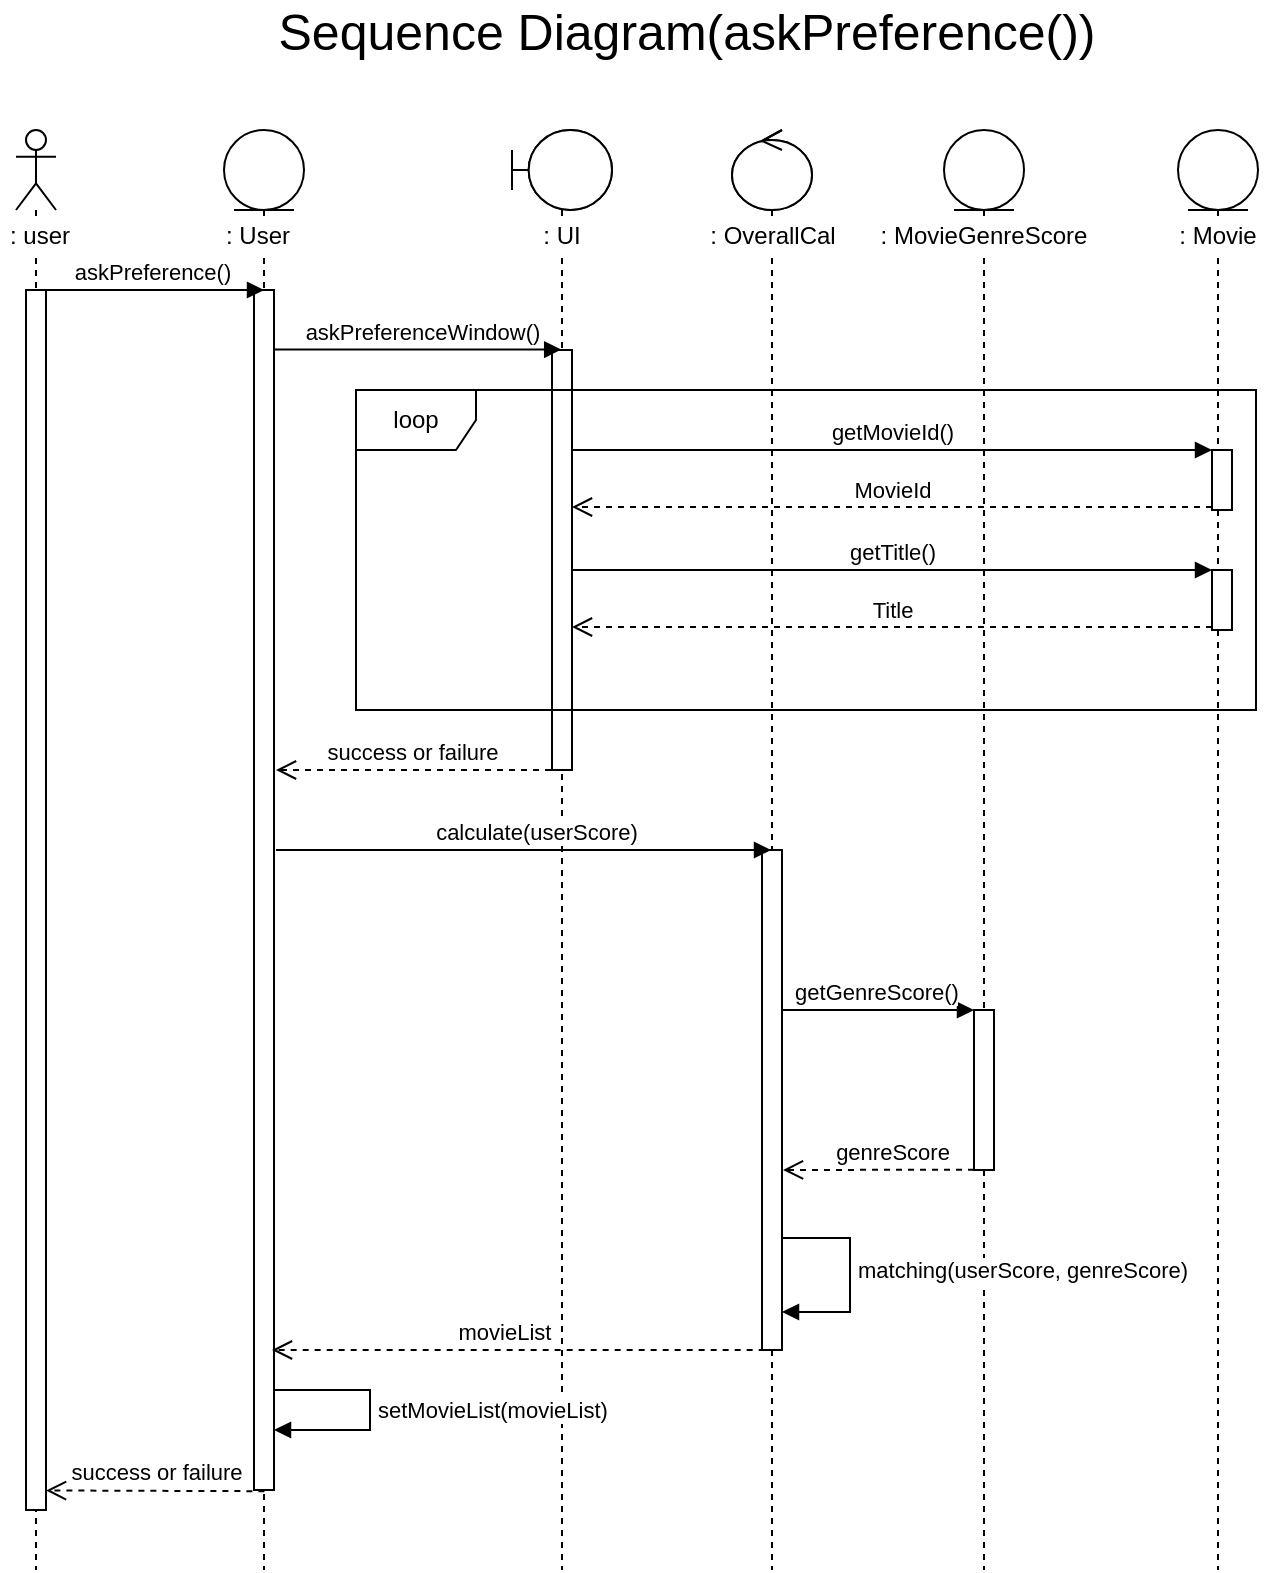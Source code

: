 <mxfile version="14.5.1" type="device" pages="2"><diagram id="Uha5RtpQj5pdw2t7mi1n" name="Page-1"><mxGraphModel dx="981" dy="567" grid="1" gridSize="10" guides="1" tooltips="1" connect="1" arrows="1" fold="1" page="1" pageScale="1" pageWidth="827" pageHeight="1169" math="0" shadow="0"><root><mxCell id="0"/><mxCell id="1" parent="0"/><mxCell id="TcRANK5WZS-m40qTyu6G-2" value="" style="shape=umlLifeline;participant=umlEntity;perimeter=lifelinePerimeter;whiteSpace=wrap;html=1;container=1;collapsible=0;recursiveResize=0;verticalAlign=top;spacingTop=36;outlineConnect=0;fillColor=#FFFFFF;" parent="1" vertex="1"><mxGeometry x="671" y="120" width="40" height="720" as="geometry"/></mxCell><mxCell id="TcRANK5WZS-m40qTyu6G-5" value="" style="shape=umlLifeline;participant=umlControl;perimeter=lifelinePerimeter;whiteSpace=wrap;html=1;container=1;collapsible=0;recursiveResize=0;verticalAlign=top;spacingTop=36;outlineConnect=0;fillColor=#FFFFFF;" parent="1" vertex="1"><mxGeometry x="448" y="120" width="40" height="300" as="geometry"/></mxCell><mxCell id="TcRANK5WZS-m40qTyu6G-7" value="" style="shape=umlLifeline;participant=umlBoundary;perimeter=lifelinePerimeter;whiteSpace=wrap;html=1;container=1;collapsible=0;recursiveResize=0;verticalAlign=top;spacingTop=36;outlineConnect=0;size=40;" parent="1" vertex="1"><mxGeometry x="338" y="120" width="50" height="300" as="geometry"/></mxCell><mxCell id="TcRANK5WZS-m40qTyu6G-9" value=": Movie" style="text;html=1;align=center;verticalAlign=middle;whiteSpace=wrap;rounded=0;fillColor=#FFFFFF;" parent="1" vertex="1"><mxGeometry x="668" y="163" width="46" height="20" as="geometry"/></mxCell><mxCell id="TcRANK5WZS-m40qTyu6G-11" value="" style="shape=umlLifeline;participant=umlEntity;perimeter=lifelinePerimeter;whiteSpace=wrap;html=1;container=1;collapsible=0;recursiveResize=0;verticalAlign=top;spacingTop=36;outlineConnect=0;fillColor=#FFFFFF;" parent="1" vertex="1"><mxGeometry x="554" y="120" width="40" height="720" as="geometry"/></mxCell><mxCell id="TcRANK5WZS-m40qTyu6G-29" value="getGenreScore()" style="html=1;verticalAlign=bottom;endArrow=block;entryX=0;entryY=0;" parent="TcRANK5WZS-m40qTyu6G-11" target="TcRANK5WZS-m40qTyu6G-12" edge="1" source="TcRANK5WZS-m40qTyu6G-20"><mxGeometry x="0.029" relative="1" as="geometry"><mxPoint x="-80.5" y="444" as="sourcePoint"/><mxPoint as="offset"/></mxGeometry></mxCell><mxCell id="TcRANK5WZS-m40qTyu6G-17" value="" style="shape=umlLifeline;participant=umlBoundary;perimeter=lifelinePerimeter;whiteSpace=wrap;html=1;container=1;collapsible=0;recursiveResize=0;verticalAlign=top;spacingTop=36;outlineConnect=0;size=40;" parent="TcRANK5WZS-m40qTyu6G-11" vertex="1"><mxGeometry x="-216" width="50" height="720" as="geometry"/></mxCell><mxCell id="TcRANK5WZS-m40qTyu6G-18" value="" style="html=1;points=[];perimeter=orthogonalPerimeter;fillColor=#FFFFFF;" parent="TcRANK5WZS-m40qTyu6G-17" vertex="1"><mxGeometry x="20" y="110" width="10" height="210" as="geometry"/></mxCell><mxCell id="TcRANK5WZS-m40qTyu6G-12" value="" style="html=1;points=[];perimeter=orthogonalPerimeter;fillColor=#FFFFFF;" parent="TcRANK5WZS-m40qTyu6G-11" vertex="1"><mxGeometry x="15" y="440" width="10" height="80" as="geometry"/></mxCell><mxCell id="TcRANK5WZS-m40qTyu6G-13" value="" style="shape=umlLifeline;participant=umlActor;perimeter=lifelinePerimeter;whiteSpace=wrap;html=1;container=1;collapsible=0;recursiveResize=0;verticalAlign=top;spacingTop=36;outlineConnect=0;" parent="TcRANK5WZS-m40qTyu6G-11" vertex="1"><mxGeometry x="-464" width="20" height="720" as="geometry"/></mxCell><mxCell id="TcRANK5WZS-m40qTyu6G-14" value="" style="html=1;points=[];perimeter=orthogonalPerimeter;fillColor=#FFFFFF;" parent="TcRANK5WZS-m40qTyu6G-13" vertex="1"><mxGeometry x="5" y="80" width="10" height="610" as="geometry"/></mxCell><mxCell id="TcRANK5WZS-m40qTyu6G-20" value="" style="shape=umlLifeline;participant=umlControl;perimeter=lifelinePerimeter;whiteSpace=wrap;html=1;container=1;collapsible=0;recursiveResize=0;verticalAlign=top;spacingTop=36;outlineConnect=0;fillColor=#FFFFFF;" parent="TcRANK5WZS-m40qTyu6G-11" vertex="1"><mxGeometry x="-106" width="40" height="720" as="geometry"/></mxCell><mxCell id="TcRANK5WZS-m40qTyu6G-21" value="" style="html=1;points=[];perimeter=orthogonalPerimeter;fillColor=#FFFFFF;" parent="TcRANK5WZS-m40qTyu6G-20" vertex="1"><mxGeometry x="15" y="360" width="10" height="250" as="geometry"/></mxCell><mxCell id="TcRANK5WZS-m40qTyu6G-23" value="success or failure" style="html=1;verticalAlign=bottom;endArrow=open;dashed=1;endSize=8;exitX=0;exitY=0.95;" parent="TcRANK5WZS-m40qTyu6G-11" edge="1"><mxGeometry x="0.061" relative="1" as="geometry"><mxPoint x="-334" y="320" as="targetPoint"/><mxPoint x="-190.5" y="320" as="sourcePoint"/><mxPoint as="offset"/></mxGeometry></mxCell><mxCell id="TcRANK5WZS-m40qTyu6G-22" value="askPreferenceWindow()" style="html=1;verticalAlign=bottom;endArrow=block;entryX=0.46;entryY=-0.001;entryDx=0;entryDy=0;entryPerimeter=0;" parent="TcRANK5WZS-m40qTyu6G-11" target="TcRANK5WZS-m40qTyu6G-18" edge="1" source="TcRANK5WZS-m40qTyu6G-15"><mxGeometry x="0.055" relative="1" as="geometry"><mxPoint x="-284" y="120" as="sourcePoint"/><mxPoint as="offset"/></mxGeometry></mxCell><mxCell id="TcRANK5WZS-m40qTyu6G-15" value="" style="shape=umlLifeline;participant=umlEntity;perimeter=lifelinePerimeter;whiteSpace=wrap;html=1;container=1;collapsible=0;recursiveResize=0;verticalAlign=top;spacingTop=36;outlineConnect=0;fillColor=#FFFFFF;" parent="TcRANK5WZS-m40qTyu6G-11" vertex="1"><mxGeometry x="-360" width="40" height="720" as="geometry"/></mxCell><mxCell id="P48_2WbD2YEQsDaUZxYq-7" value="setMovieList(movieList)" style="edgeStyle=orthogonalEdgeStyle;html=1;align=left;spacingLeft=2;endArrow=block;rounded=0;" parent="TcRANK5WZS-m40qTyu6G-15" target="TcRANK5WZS-m40qTyu6G-16" edge="1" source="TcRANK5WZS-m40qTyu6G-16"><mxGeometry relative="1" as="geometry"><mxPoint x="-62" y="650" as="sourcePoint"/><Array as="points"><mxPoint x="73" y="630"/><mxPoint x="73" y="650"/></Array><mxPoint x="-52" y="670" as="targetPoint"/><mxPoint as="offset"/></mxGeometry></mxCell><mxCell id="TcRANK5WZS-m40qTyu6G-16" value="" style="html=1;points=[];perimeter=orthogonalPerimeter;fillColor=#FFFFFF;" parent="TcRANK5WZS-m40qTyu6G-15" vertex="1"><mxGeometry x="15" y="80" width="10" height="600" as="geometry"/></mxCell><mxCell id="lFKyPU6v-HLQjgeVhVTd-1" value="success or failure" style="html=1;verticalAlign=bottom;endArrow=open;dashed=1;endSize=8;exitX=0.52;exitY=1.001;exitDx=0;exitDy=0;exitPerimeter=0;entryX=1;entryY=0.984;entryDx=0;entryDy=0;entryPerimeter=0;" edge="1" parent="TcRANK5WZS-m40qTyu6G-11" source="TcRANK5WZS-m40qTyu6G-16" target="TcRANK5WZS-m40qTyu6G-14"><mxGeometry x="-0.007" relative="1" as="geometry"><mxPoint x="-442" y="667" as="targetPoint"/><mxPoint x="-346.29" y="667.48" as="sourcePoint"/><mxPoint as="offset"/></mxGeometry></mxCell><mxCell id="TcRANK5WZS-m40qTyu6G-26" value=": MovieGenreScore" style="text;html=1;align=center;verticalAlign=middle;whiteSpace=wrap;rounded=0;fillColor=#FFFFFF;" parent="1" vertex="1"><mxGeometry x="514" y="163" width="120" height="20" as="geometry"/></mxCell><mxCell id="TcRANK5WZS-m40qTyu6G-27" value=": UI" style="text;html=1;align=center;verticalAlign=middle;whiteSpace=wrap;rounded=0;fillColor=#FFFFFF;" parent="1" vertex="1"><mxGeometry x="343" y="163" width="40" height="20" as="geometry"/></mxCell><mxCell id="TcRANK5WZS-m40qTyu6G-28" value=": User" style="text;html=1;align=center;verticalAlign=middle;whiteSpace=wrap;rounded=0;fillColor=#FFFFFF;" parent="1" vertex="1"><mxGeometry x="191" y="163" width="40" height="20" as="geometry"/></mxCell><mxCell id="TcRANK5WZS-m40qTyu6G-30" value="genreScore" style="html=1;verticalAlign=bottom;endArrow=open;dashed=1;endSize=8;exitX=0;exitY=0.998;exitDx=0;exitDy=0;exitPerimeter=0;" parent="1" source="TcRANK5WZS-m40qTyu6G-12" edge="1"><mxGeometry x="-0.141" relative="1" as="geometry"><mxPoint x="473.5" y="640" as="targetPoint"/><mxPoint as="offset"/></mxGeometry></mxCell><mxCell id="TcRANK5WZS-m40qTyu6G-31" value="matching(userScore, genreScore)" style="edgeStyle=orthogonalEdgeStyle;html=1;align=left;spacingLeft=2;endArrow=block;rounded=0;entryX=1;entryY=0.924;entryDx=0;entryDy=0;entryPerimeter=0;" parent="1" target="TcRANK5WZS-m40qTyu6G-21" edge="1"><mxGeometry x="-0.048" relative="1" as="geometry"><mxPoint x="473" y="674" as="sourcePoint"/><Array as="points"><mxPoint x="507" y="674"/><mxPoint x="507" y="711"/></Array><mxPoint x="481.5" y="694" as="targetPoint"/><mxPoint as="offset"/></mxGeometry></mxCell><mxCell id="TcRANK5WZS-m40qTyu6G-32" value="calculate(userScore)" style="html=1;verticalAlign=bottom;endArrow=block;" parent="1" edge="1"><mxGeometry x="0.051" width="80" relative="1" as="geometry"><mxPoint x="220" y="480" as="sourcePoint"/><mxPoint x="467.5" y="480" as="targetPoint"/><Array as="points"/><mxPoint as="offset"/></mxGeometry></mxCell><mxCell id="TcRANK5WZS-m40qTyu6G-33" value="loop" style="shape=umlFrame;whiteSpace=wrap;html=1;fillColor=#FFFFFF;" parent="1" vertex="1"><mxGeometry x="260" y="250" width="450" height="160" as="geometry"/></mxCell><mxCell id="TcRANK5WZS-m40qTyu6G-34" value="" style="html=1;points=[];perimeter=orthogonalPerimeter;fillColor=#FFFFFF;" parent="1" vertex="1"><mxGeometry x="688" y="280" width="10" height="30" as="geometry"/></mxCell><mxCell id="TcRANK5WZS-m40qTyu6G-35" value="getMovieId()" style="html=1;verticalAlign=bottom;endArrow=block;entryX=0;entryY=0;" parent="1" source="TcRANK5WZS-m40qTyu6G-18" target="TcRANK5WZS-m40qTyu6G-34" edge="1"><mxGeometry relative="1" as="geometry"><mxPoint x="618" y="280" as="sourcePoint"/></mxGeometry></mxCell><mxCell id="TcRANK5WZS-m40qTyu6G-36" value="MovieId" style="html=1;verticalAlign=bottom;endArrow=open;dashed=1;endSize=8;exitX=0;exitY=0.95;" parent="1" source="TcRANK5WZS-m40qTyu6G-34" target="TcRANK5WZS-m40qTyu6G-18" edge="1"><mxGeometry relative="1" as="geometry"><mxPoint x="618" y="356" as="targetPoint"/><mxPoint as="offset"/></mxGeometry></mxCell><mxCell id="TcRANK5WZS-m40qTyu6G-37" value="&lt;font style=&quot;font-size: 25px&quot;&gt;Sequence Diagram(askPreference())&lt;/font&gt;" style="text;html=1;align=center;verticalAlign=middle;resizable=0;points=[];autosize=1;strokeColor=none;" parent="1" vertex="1"><mxGeometry x="215" y="60" width="420" height="20" as="geometry"/></mxCell><mxCell id="TcRANK5WZS-m40qTyu6G-38" value=": user" style="text;html=1;align=center;verticalAlign=middle;whiteSpace=wrap;rounded=0;fillColor=#FFFFFF;" parent="1" vertex="1"><mxGeometry x="82" y="163" width="40" height="20" as="geometry"/></mxCell><mxCell id="TcRANK5WZS-m40qTyu6G-39" value=": OverallCal" style="text;html=1;align=center;verticalAlign=middle;whiteSpace=wrap;rounded=0;fillColor=#FFFFFF;" parent="1" vertex="1"><mxGeometry x="426.5" y="163" width="83" height="20" as="geometry"/></mxCell><mxCell id="TcRANK5WZS-m40qTyu6G-42" value="" style="html=1;points=[];perimeter=orthogonalPerimeter;fillColor=#FFFFFF;" parent="1" vertex="1"><mxGeometry x="688" y="340" width="10" height="30" as="geometry"/></mxCell><mxCell id="TcRANK5WZS-m40qTyu6G-43" value="getTitle()" style="html=1;verticalAlign=bottom;endArrow=block;entryX=0;entryY=0;" parent="1" target="TcRANK5WZS-m40qTyu6G-42" edge="1"><mxGeometry relative="1" as="geometry"><mxPoint x="368" y="340" as="sourcePoint"/></mxGeometry></mxCell><mxCell id="TcRANK5WZS-m40qTyu6G-44" value="Title" style="html=1;verticalAlign=bottom;endArrow=open;dashed=1;endSize=8;exitX=0;exitY=0.95;" parent="1" source="TcRANK5WZS-m40qTyu6G-42" edge="1"><mxGeometry relative="1" as="geometry"><mxPoint x="368" y="368.5" as="targetPoint"/><mxPoint as="offset"/></mxGeometry></mxCell><mxCell id="P48_2WbD2YEQsDaUZxYq-4" value="movieList" style="html=1;verticalAlign=bottom;endArrow=open;dashed=1;endSize=8;exitX=0.133;exitY=1;exitDx=0;exitDy=0;exitPerimeter=0;" parent="1" source="TcRANK5WZS-m40qTyu6G-21" edge="1"><mxGeometry x="0.061" relative="1" as="geometry"><mxPoint x="218" y="730" as="targetPoint"/><mxPoint x="341.5" y="730" as="sourcePoint"/><mxPoint as="offset"/></mxGeometry></mxCell><mxCell id="TcRANK5WZS-m40qTyu6G-8" value="askPreference()" style="html=1;verticalAlign=bottom;endArrow=block;exitX=0.76;exitY=0;exitDx=0;exitDy=0;exitPerimeter=0;" parent="1" source="TcRANK5WZS-m40qTyu6G-14" edge="1"><mxGeometry width="80" relative="1" as="geometry"><mxPoint x="111.929" y="200" as="sourcePoint"/><mxPoint x="214" y="200" as="targetPoint"/></mxGeometry></mxCell></root></mxGraphModel></diagram><diagram name="Page-2" id="wdMA40IwPikm_M-yHx5G"><mxGraphModel dx="677" dy="391" grid="1" gridSize="10" guides="1" tooltips="1" connect="1" arrows="1" fold="1" page="1" pageScale="1" pageWidth="827" pageHeight="1169" math="0" shadow="0"><root><mxCell id="FUf8LTrIaIMLAsEivN4X-0"/><mxCell id="FUf8LTrIaIMLAsEivN4X-1" parent="FUf8LTrIaIMLAsEivN4X-0"/><mxCell id="FUf8LTrIaIMLAsEivN4X-2" value="loop" style="shape=umlFrame;whiteSpace=wrap;html=1;fillColor=#FFFFFF;" parent="FUf8LTrIaIMLAsEivN4X-1" vertex="1"><mxGeometry x="258.5" y="230" width="450" height="180" as="geometry"/></mxCell><mxCell id="FUf8LTrIaIMLAsEivN4X-3" value="" style="shape=umlLifeline;participant=umlEntity;perimeter=lifelinePerimeter;whiteSpace=wrap;html=1;container=1;collapsible=0;recursiveResize=0;verticalAlign=top;spacingTop=36;outlineConnect=0;fillColor=#FFFFFF;" parent="FUf8LTrIaIMLAsEivN4X-1" vertex="1"><mxGeometry x="643" y="120" width="40" height="340" as="geometry"/></mxCell><mxCell id="FUf8LTrIaIMLAsEivN4X-4" value="" style="html=1;points=[];perimeter=orthogonalPerimeter;" parent="FUf8LTrIaIMLAsEivN4X-3" vertex="1"><mxGeometry x="15" y="250" width="10" height="20" as="geometry"/></mxCell><mxCell id="FUf8LTrIaIMLAsEivN4X-8" value="" style="shape=umlLifeline;participant=umlBoundary;perimeter=lifelinePerimeter;whiteSpace=wrap;html=1;container=1;collapsible=0;recursiveResize=0;verticalAlign=top;spacingTop=36;outlineConnect=0;size=40;" parent="FUf8LTrIaIMLAsEivN4X-1" vertex="1"><mxGeometry x="310" y="120" width="50" height="340" as="geometry"/></mxCell><mxCell id="FUf8LTrIaIMLAsEivN4X-10" value=": Movie" style="text;html=1;align=center;verticalAlign=middle;whiteSpace=wrap;rounded=0;fillColor=#FFFFFF;" parent="FUf8LTrIaIMLAsEivN4X-1" vertex="1"><mxGeometry x="640" y="163" width="46" height="20" as="geometry"/></mxCell><mxCell id="FUf8LTrIaIMLAsEivN4X-29" value=": UI" style="text;html=1;align=center;verticalAlign=middle;whiteSpace=wrap;rounded=0;fillColor=#FFFFFF;" parent="FUf8LTrIaIMLAsEivN4X-1" vertex="1"><mxGeometry x="315" y="163" width="40" height="20" as="geometry"/></mxCell><mxCell id="FUf8LTrIaIMLAsEivN4X-39" value="&lt;font style=&quot;font-size: 25px&quot;&gt;Sequence Diagram(provideMovieInfo())&lt;/font&gt;" style="text;html=1;align=center;verticalAlign=middle;resizable=0;points=[];autosize=1;strokeColor=none;" parent="FUf8LTrIaIMLAsEivN4X-1" vertex="1"><mxGeometry x="189" y="60" width="450" height="20" as="geometry"/></mxCell><mxCell id="FUf8LTrIaIMLAsEivN4X-42" value="GenreId" style="html=1;verticalAlign=bottom;endArrow=open;dashed=1;endSize=8;exitX=0;exitY=0.95;entryX=1.186;entryY=0.879;entryDx=0;entryDy=0;entryPerimeter=0;" parent="FUf8LTrIaIMLAsEivN4X-1" source="FUf8LTrIaIMLAsEivN4X-4" edge="1"><mxGeometry relative="1" as="geometry"><mxPoint x="341.86" y="390.96" as="targetPoint"/></mxGeometry></mxCell><mxCell id="FUf8LTrIaIMLAsEivN4X-46" value="" style="html=1;points=[];perimeter=orthogonalPerimeter;fillColor=#FFFFFF;" parent="FUf8LTrIaIMLAsEivN4X-1" vertex="1"><mxGeometry x="658.5" y="250" width="10" height="30" as="geometry"/></mxCell><mxCell id="FUf8LTrIaIMLAsEivN4X-47" value="getMovieId()" style="html=1;verticalAlign=bottom;endArrow=block;entryX=0;entryY=0;" parent="FUf8LTrIaIMLAsEivN4X-1" target="FUf8LTrIaIMLAsEivN4X-46" edge="1"><mxGeometry relative="1" as="geometry"><mxPoint x="338.5" y="250" as="sourcePoint"/></mxGeometry></mxCell><mxCell id="FUf8LTrIaIMLAsEivN4X-48" value="MovieId" style="html=1;verticalAlign=bottom;endArrow=open;dashed=1;endSize=8;exitX=0;exitY=0.95;" parent="FUf8LTrIaIMLAsEivN4X-1" source="FUf8LTrIaIMLAsEivN4X-46" edge="1"><mxGeometry relative="1" as="geometry"><mxPoint x="338.5" y="278.5" as="targetPoint"/><mxPoint as="offset"/></mxGeometry></mxCell><mxCell id="FUf8LTrIaIMLAsEivN4X-49" value="" style="html=1;points=[];perimeter=orthogonalPerimeter;fillColor=#FFFFFF;" parent="FUf8LTrIaIMLAsEivN4X-1" vertex="1"><mxGeometry x="658.5" y="310" width="10" height="30" as="geometry"/></mxCell><mxCell id="FUf8LTrIaIMLAsEivN4X-50" value="getTitle()" style="html=1;verticalAlign=bottom;endArrow=block;entryX=0;entryY=0;" parent="FUf8LTrIaIMLAsEivN4X-1" target="FUf8LTrIaIMLAsEivN4X-49" edge="1"><mxGeometry relative="1" as="geometry"><mxPoint x="338.5" y="310" as="sourcePoint"/></mxGeometry></mxCell><mxCell id="FUf8LTrIaIMLAsEivN4X-51" value="Title" style="html=1;verticalAlign=bottom;endArrow=open;dashed=1;endSize=8;exitX=0;exitY=0.95;" parent="FUf8LTrIaIMLAsEivN4X-1" source="FUf8LTrIaIMLAsEivN4X-49" edge="1"><mxGeometry relative="1" as="geometry"><mxPoint x="338.5" y="338.5" as="targetPoint"/><mxPoint as="offset"/></mxGeometry></mxCell><mxCell id="FUf8LTrIaIMLAsEivN4X-26" value="success or failure" style="html=1;verticalAlign=bottom;endArrow=open;dashed=1;endSize=8;exitX=1.125;exitY=1.004;exitDx=0;exitDy=0;exitPerimeter=0;" parent="FUf8LTrIaIMLAsEivN4X-1" source="FUf8LTrIaIMLAsEivN4X-21" target="FUf8LTrIaIMLAsEivN4X-15" edge="1"><mxGeometry relative="1" as="geometry"><mxPoint x="338.5" y="430" as="sourcePoint"/><mxPoint x="118" y="480.96" as="targetPoint"/></mxGeometry></mxCell><mxCell id="FUf8LTrIaIMLAsEivN4X-27" value="provideMovieInfo(userMovieList)" style="html=1;verticalAlign=bottom;endArrow=block;entryX=0.295;entryY=-0.003;entryDx=0;entryDy=0;entryPerimeter=0;" parent="FUf8LTrIaIMLAsEivN4X-1" source="FUf8LTrIaIMLAsEivN4X-7" target="FUf8LTrIaIMLAsEivN4X-21" edge="1"><mxGeometry x="0.041" width="80" relative="1" as="geometry"><mxPoint x="130" y="201" as="sourcePoint"/><mxPoint x="328.5" y="181" as="targetPoint"/><mxPoint as="offset"/><Array as="points"/></mxGeometry></mxCell><mxCell id="FUf8LTrIaIMLAsEivN4X-21" value="" style="html=1;points=[];perimeter=orthogonalPerimeter;" parent="FUf8LTrIaIMLAsEivN4X-1" vertex="1"><mxGeometry x="330" y="200" width="10" height="240" as="geometry"/></mxCell><mxCell id="FUf8LTrIaIMLAsEivN4X-5" value="getGenreId()" style="html=1;verticalAlign=bottom;endArrow=block;" parent="FUf8LTrIaIMLAsEivN4X-1" edge="1"><mxGeometry relative="1" as="geometry"><mxPoint x="340" y="370" as="sourcePoint"/><mxPoint x="660" y="370" as="targetPoint"/><Array as="points"><mxPoint x="490" y="370"/></Array></mxGeometry></mxCell><mxCell id="FUf8LTrIaIMLAsEivN4X-7" value="" style="shape=umlLifeline;participant=umlActor;perimeter=lifelinePerimeter;whiteSpace=wrap;html=1;container=1;collapsible=0;recursiveResize=0;verticalAlign=top;spacingTop=36;outlineConnect=0;" parent="FUf8LTrIaIMLAsEivN4X-1" vertex="1"><mxGeometry x="110" y="120" width="20" height="340" as="geometry"/></mxCell><mxCell id="FUf8LTrIaIMLAsEivN4X-15" value="" style="html=1;points=[];perimeter=orthogonalPerimeter;fillColor=#FFFFFF;" parent="FUf8LTrIaIMLAsEivN4X-7" vertex="1"><mxGeometry x="5" y="70" width="10" height="260" as="geometry"/></mxCell><mxCell id="FUf8LTrIaIMLAsEivN4X-40" value=": user" style="text;html=1;align=center;verticalAlign=middle;whiteSpace=wrap;rounded=0;fillColor=#FFFFFF;" parent="FUf8LTrIaIMLAsEivN4X-1" vertex="1"><mxGeometry x="100" y="163" width="40" height="20" as="geometry"/></mxCell></root></mxGraphModel></diagram></mxfile>